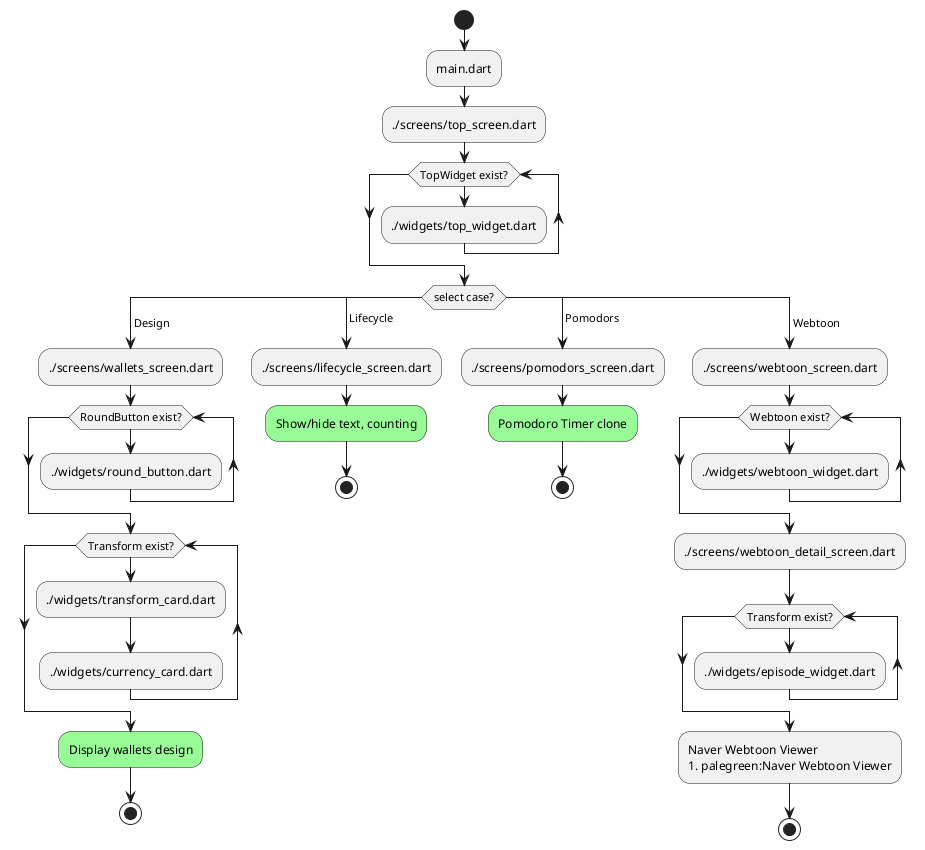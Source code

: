 @startuml flowchart
start
:main.dart;
:./screens/top_screen.dart;
while(TopWidget exist?)
    :./widgets/top_widget.dart;
  endwhile
switch (select case?)
case ( Design )
  :./screens/wallets_screen.dart;
  while(RoundButton exist?)
    :./widgets/round_button.dart;
  endwhile
  while(Transform exist?)
    :./widgets/transform_card.dart;
    :./widgets/currency_card.dart;
  endwhile
  #palegreen:Display wallets design;
  stop
case ( Lifecycle )
  :./screens/lifecycle_screen.dart;
  #palegreen:Show/hide text, counting;
  stop
case ( Pomodors )
  :./screens/pomodors_screen.dart;
  #palegreen:Pomodoro Timer clone;
  stop
case ( Webtoon )
  :./screens/webtoon_screen.dart;
  while(Webtoon exist?)
    :./widgets/webtoon_widget.dart;
  endwhile
  :./screens/webtoon_detail_screen.dart;
  while(Transform exist?)
    :./widgets/episode_widget.dart;
  endwhile
  :Naver Webtoon Viewer
  #palegreen:Naver Webtoon Viewer;
  stop
@enduml
